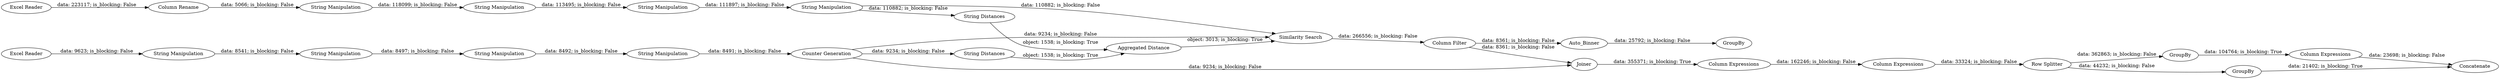 digraph {
	"7445845214658909208_212" [label="Column Rename"]
	"7445845214658909208_100" [label="String Manipulation"]
	"7445845214658909208_14" [label="Similarity Search"]
	"7445845214658909208_78" [label="String Manipulation"]
	"7445845214658909208_104" [label="String Manipulation"]
	"7445845214658909208_243" [label="Column Expressions"]
	"7445845214658909208_215" [label=Auto_Binner]
	"7445845214658909208_240" [label=GroupBy]
	"7445845214658909208_211" [label="Aggregated Distance"]
	"7445845214658909208_2" [label="Excel Reader"]
	"7445845214658909208_239" [label="Column Expressions"]
	"7445845214658909208_241" [label=GroupBy]
	"7445845214658909208_10" [label="Counter Generation"]
	"7445845214658909208_213" [label="Column Filter"]
	"7445845214658909208_99" [label="String Manipulation"]
	"7445845214658909208_97" [label="String Manipulation"]
	"7445845214658909208_210" [label="String Distances"]
	"7445845214658909208_103" [label="String Manipulation"]
	"7445845214658909208_84" [label="String Manipulation"]
	"7445845214658909208_238" [label="Row Splitter"]
	"7445845214658909208_216" [label=GroupBy]
	"7445845214658909208_237" [label=Concatenate]
	"7445845214658909208_242" [label="Column Expressions"]
	"7445845214658909208_101" [label="String Manipulation"]
	"7445845214658909208_209" [label="String Distances"]
	"7445845214658909208_214" [label=Joiner]
	"7445845214658909208_1" [label="Excel Reader"]
	"7445845214658909208_97" -> "7445845214658909208_14" [label="data: 110882; is_blocking: False"]
	"7445845214658909208_84" -> "7445845214658909208_104" [label="data: 8541; is_blocking: False"]
	"7445845214658909208_243" -> "7445845214658909208_242" [label="data: 162246; is_blocking: False"]
	"7445845214658909208_10" -> "7445845214658909208_210" [label="data: 9234; is_blocking: False"]
	"7445845214658909208_241" -> "7445845214658909208_237" [label="data: 21402; is_blocking: True"]
	"7445845214658909208_10" -> "7445845214658909208_214" [label="data: 9234; is_blocking: False"]
	"7445845214658909208_104" -> "7445845214658909208_101" [label="data: 8497; is_blocking: False"]
	"7445845214658909208_212" -> "7445845214658909208_78" [label="data: 5066; is_blocking: False"]
	"7445845214658909208_211" -> "7445845214658909208_14" [label="object: 3013; is_blocking: True"]
	"7445845214658909208_10" -> "7445845214658909208_14" [label="data: 9234; is_blocking: False"]
	"7445845214658909208_213" -> "7445845214658909208_215" [label="data: 8361; is_blocking: False"]
	"7445845214658909208_240" -> "7445845214658909208_239" [label="data: 104764; is_blocking: True"]
	"7445845214658909208_215" -> "7445845214658909208_216" [label="data: 25792; is_blocking: False"]
	"7445845214658909208_213" -> "7445845214658909208_214" [label="data: 8361; is_blocking: False"]
	"7445845214658909208_97" -> "7445845214658909208_209" [label="data: 110882; is_blocking: False"]
	"7445845214658909208_242" -> "7445845214658909208_238" [label="data: 33324; is_blocking: False"]
	"7445845214658909208_99" -> "7445845214658909208_100" [label="data: 113495; is_blocking: False"]
	"7445845214658909208_214" -> "7445845214658909208_243" [label="data: 355371; is_blocking: True"]
	"7445845214658909208_210" -> "7445845214658909208_211" [label="object: 1538; is_blocking: True"]
	"7445845214658909208_14" -> "7445845214658909208_213" [label="data: 266556; is_blocking: False"]
	"7445845214658909208_209" -> "7445845214658909208_211" [label="object: 1538; is_blocking: True"]
	"7445845214658909208_238" -> "7445845214658909208_241" [label="data: 44232; is_blocking: False"]
	"7445845214658909208_238" -> "7445845214658909208_240" [label="data: 362863; is_blocking: False"]
	"7445845214658909208_78" -> "7445845214658909208_99" [label="data: 118099; is_blocking: False"]
	"7445845214658909208_239" -> "7445845214658909208_237" [label="data: 23698; is_blocking: False"]
	"7445845214658909208_1" -> "7445845214658909208_212" [label="data: 223117; is_blocking: False"]
	"7445845214658909208_101" -> "7445845214658909208_103" [label="data: 8492; is_blocking: False"]
	"7445845214658909208_103" -> "7445845214658909208_10" [label="data: 8491; is_blocking: False"]
	"7445845214658909208_100" -> "7445845214658909208_97" [label="data: 111897; is_blocking: False"]
	"7445845214658909208_2" -> "7445845214658909208_84" [label="data: 9623; is_blocking: False"]
	rankdir=LR
}
